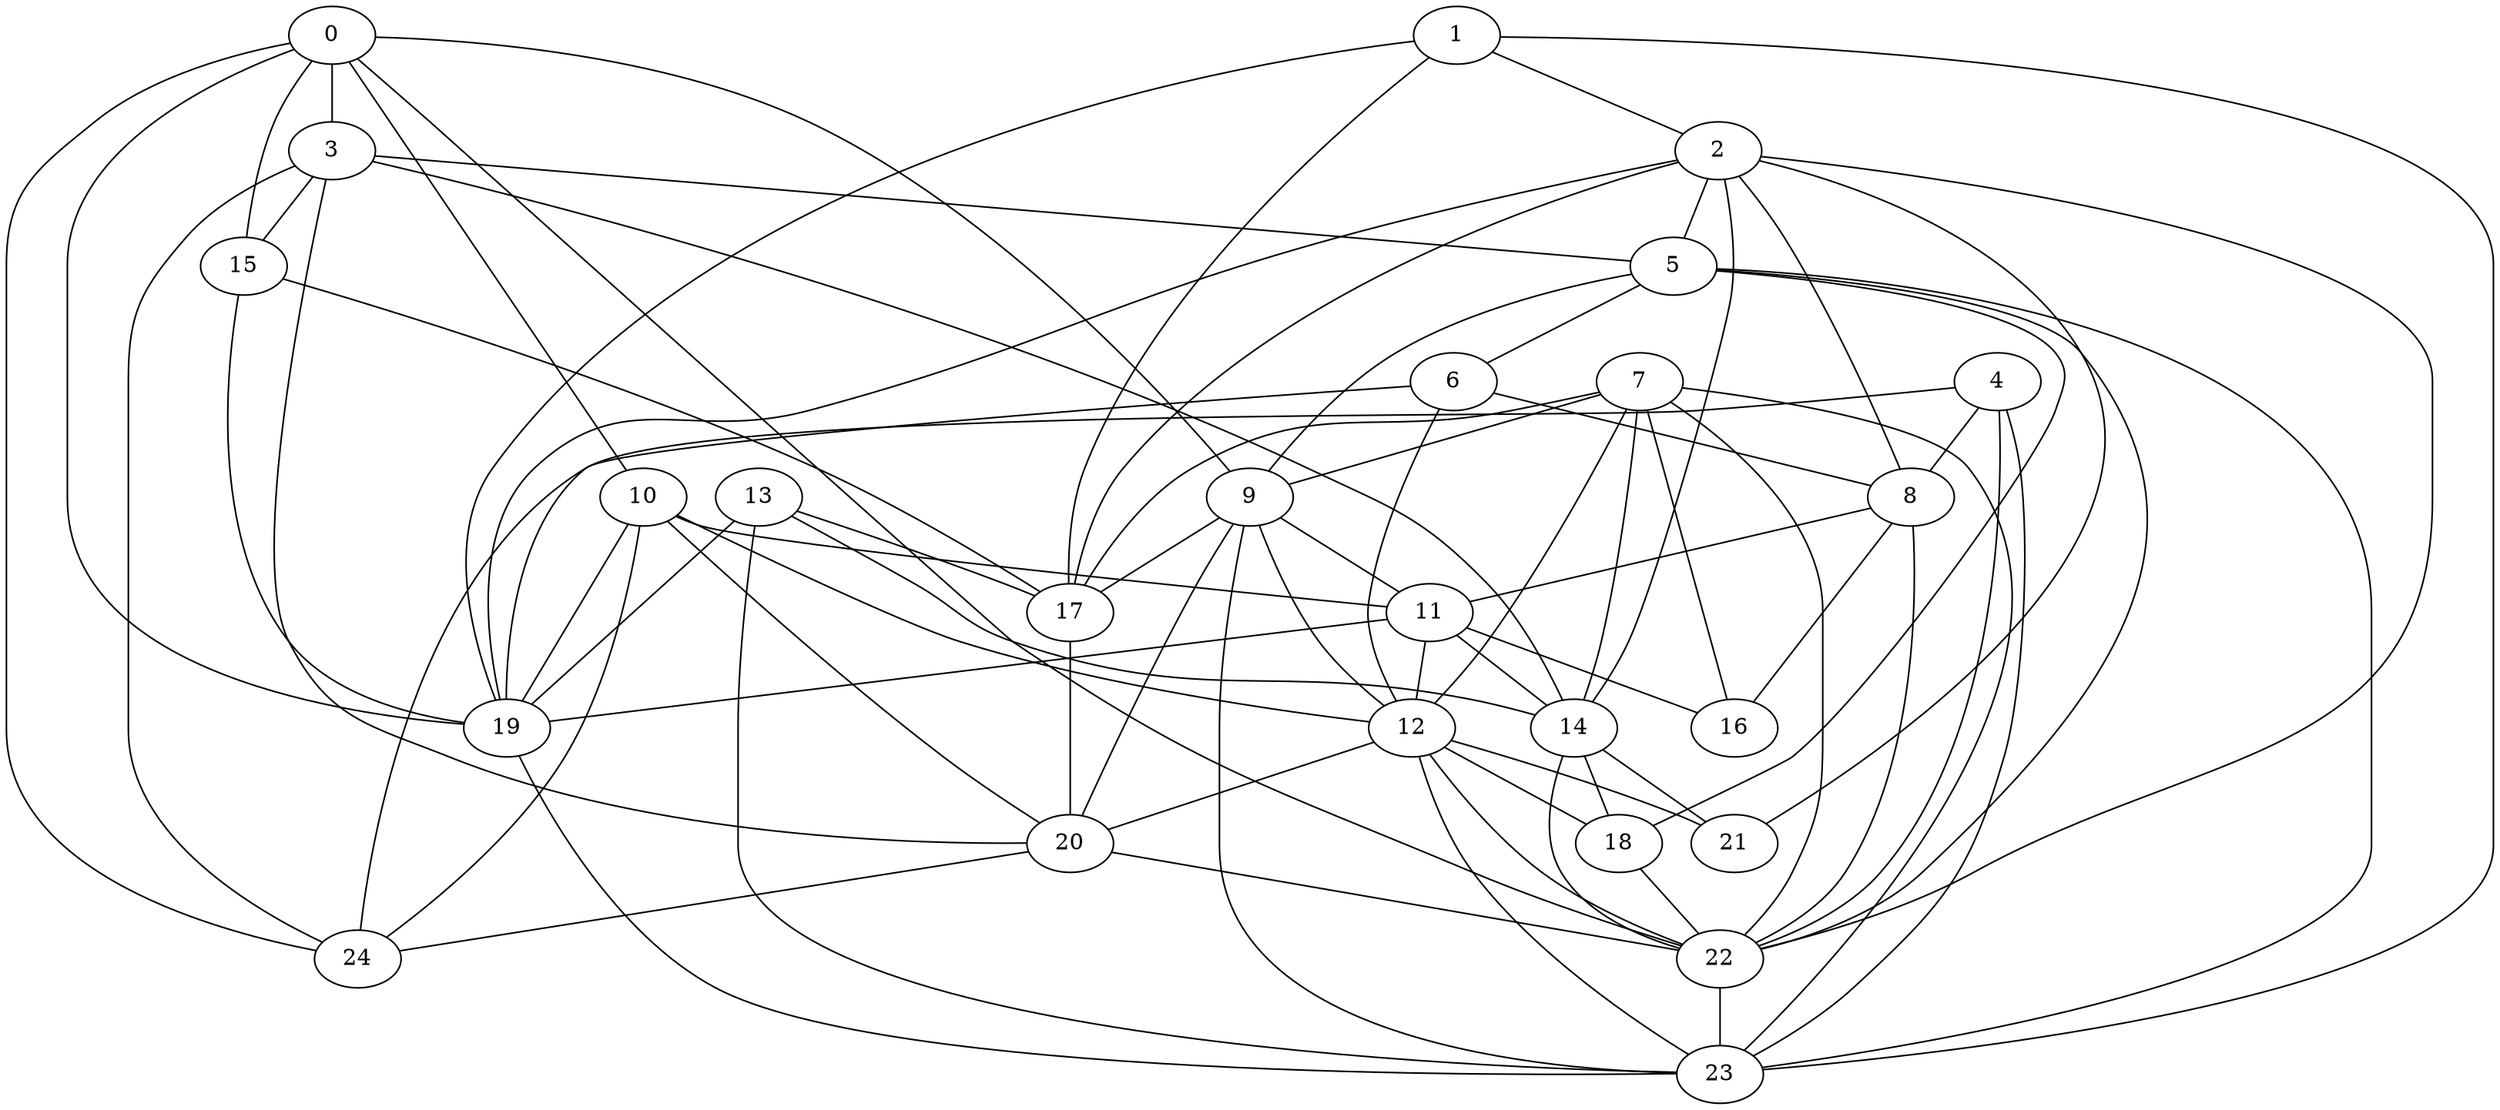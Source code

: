 strict graph "gnp_random_graph(25,0.25)" {
0;
1;
2;
3;
4;
5;
6;
7;
8;
9;
10;
11;
12;
13;
14;
15;
16;
17;
18;
19;
20;
21;
22;
23;
24;
0 -- 3  [is_available=True, prob="0.841245069041"];
0 -- 9  [is_available=True, prob="1.0"];
0 -- 10  [is_available=True, prob="0.376908952721"];
0 -- 15  [is_available=True, prob="0.068867018736"];
0 -- 19  [is_available=True, prob="1.0"];
0 -- 22  [is_available=True, prob="0.806328035637"];
0 -- 24  [is_available=True, prob="0.0789816787271"];
1 -- 17  [is_available=True, prob="0.903630316142"];
1 -- 2  [is_available=True, prob="0.42606731093"];
1 -- 19  [is_available=True, prob="0.776921605352"];
1 -- 23  [is_available=True, prob="0.445521698976"];
2 -- 5  [is_available=True, prob="0.378817939531"];
2 -- 8  [is_available=True, prob="1.0"];
2 -- 14  [is_available=True, prob="0.662043092553"];
2 -- 17  [is_available=True, prob="0.651826508468"];
2 -- 19  [is_available=True, prob="1.0"];
2 -- 21  [is_available=True, prob="0.0644182131359"];
2 -- 22  [is_available=True, prob="1.0"];
3 -- 5  [is_available=True, prob="0.2599105389"];
3 -- 14  [is_available=True, prob="0.582394846429"];
3 -- 15  [is_available=True, prob="0.583775654174"];
3 -- 20  [is_available=True, prob="0.731548764436"];
3 -- 24  [is_available=True, prob="0.691204098395"];
4 -- 8  [is_available=True, prob="1.0"];
4 -- 24  [is_available=True, prob="0.0831160625822"];
4 -- 22  [is_available=True, prob="0.435844533196"];
4 -- 23  [is_available=True, prob="0.906141632035"];
5 -- 6  [is_available=True, prob="0.366859403541"];
5 -- 9  [is_available=True, prob="0.805795908161"];
5 -- 18  [is_available=True, prob="0.0723301168532"];
5 -- 22  [is_available=True, prob="1.0"];
5 -- 23  [is_available=True, prob="0.582757915012"];
6 -- 8  [is_available=True, prob="0.32226463178"];
6 -- 19  [is_available=True, prob="0.611998335147"];
6 -- 12  [is_available=True, prob="0.225122577873"];
7 -- 9  [is_available=True, prob="0.0808051760324"];
7 -- 12  [is_available=True, prob="0.966165212695"];
7 -- 14  [is_available=True, prob="1.0"];
7 -- 16  [is_available=True, prob="0.401452928096"];
7 -- 17  [is_available=True, prob="0.149147455697"];
7 -- 22  [is_available=True, prob="0.823514829811"];
7 -- 23  [is_available=True, prob="1.0"];
8 -- 11  [is_available=True, prob="0.564574608044"];
8 -- 16  [is_available=True, prob="0.261554222871"];
8 -- 22  [is_available=True, prob="0.415888864673"];
9 -- 11  [is_available=True, prob="0.656299751643"];
9 -- 12  [is_available=True, prob="0.992291446389"];
9 -- 17  [is_available=True, prob="1.0"];
9 -- 20  [is_available=True, prob="1.0"];
9 -- 23  [is_available=True, prob="1.0"];
10 -- 11  [is_available=True, prob="0.458792524632"];
10 -- 12  [is_available=True, prob="0.950304180544"];
10 -- 19  [is_available=True, prob="1.0"];
10 -- 20  [is_available=True, prob="0.704323683429"];
10 -- 24  [is_available=True, prob="0.463314236022"];
11 -- 12  [is_available=True, prob="0.127500941118"];
11 -- 14  [is_available=True, prob="0.348509583632"];
11 -- 16  [is_available=True, prob="0.970523688196"];
11 -- 19  [is_available=True, prob="0.677420618825"];
12 -- 18  [is_available=True, prob="0.0281389529394"];
12 -- 20  [is_available=True, prob="0.0630165125588"];
12 -- 21  [is_available=True, prob="1.0"];
12 -- 22  [is_available=True, prob="0.483733628644"];
12 -- 23  [is_available=True, prob="0.942253095105"];
13 -- 17  [is_available=True, prob="0.822826001945"];
13 -- 19  [is_available=True, prob="0.602464288451"];
13 -- 14  [is_available=True, prob="0.974871389675"];
13 -- 23  [is_available=True, prob="0.627493097261"];
14 -- 18  [is_available=True, prob="0.446875977605"];
14 -- 21  [is_available=True, prob="0.206584790677"];
14 -- 22  [is_available=True, prob="0.343269687412"];
15 -- 17  [is_available=True, prob="0.814848531539"];
15 -- 19  [is_available=True, prob="0.34558165156"];
17 -- 20  [is_available=True, prob="0.849662089325"];
18 -- 22  [is_available=True, prob="0.404660302677"];
19 -- 23  [is_available=True, prob="0.83569474346"];
20 -- 22  [is_available=True, prob="0.243538304298"];
20 -- 24  [is_available=True, prob="0.946824640096"];
22 -- 23  [is_available=True, prob="0.467536124572"];
}
